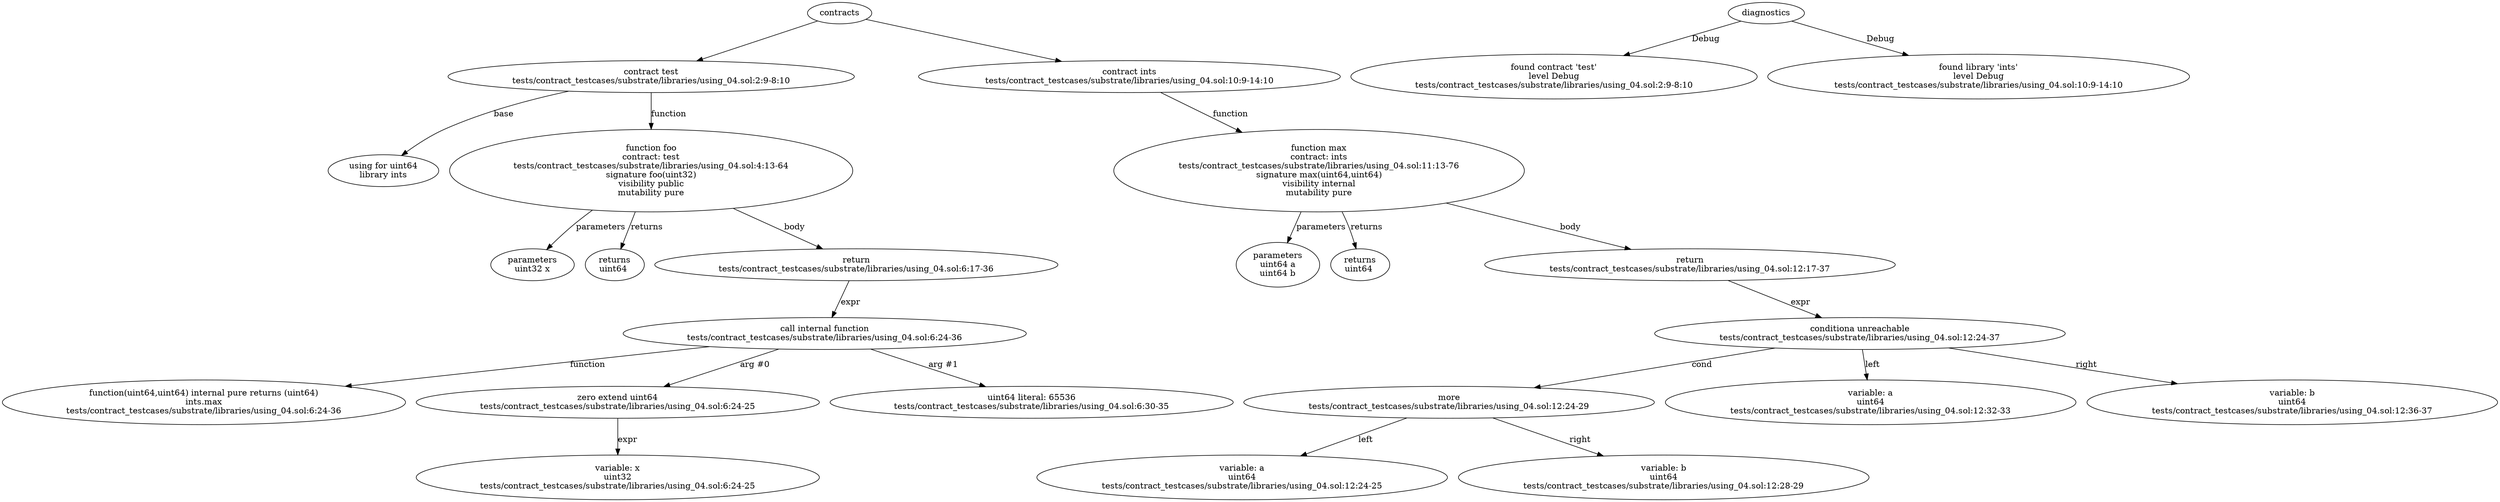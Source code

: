 strict digraph "tests/contract_testcases/substrate/libraries/using_04.sol" {
	contract [label="contract test\ntests/contract_testcases/substrate/libraries/using_04.sol:2:9-8:10"]
	using [label="using for uint64\nlibrary ints"]
	foo [label="function foo\ncontract: test\ntests/contract_testcases/substrate/libraries/using_04.sol:4:13-64\nsignature foo(uint32)\nvisibility public\nmutability pure"]
	parameters [label="parameters\nuint32 x"]
	returns [label="returns\nuint64 "]
	return [label="return\ntests/contract_testcases/substrate/libraries/using_04.sol:6:17-36"]
	call_internal_function [label="call internal function\ntests/contract_testcases/substrate/libraries/using_04.sol:6:24-36"]
	internal_function [label="function(uint64,uint64) internal pure returns (uint64)\nints.max\ntests/contract_testcases/substrate/libraries/using_04.sol:6:24-36"]
	zero_ext [label="zero extend uint64\ntests/contract_testcases/substrate/libraries/using_04.sol:6:24-25"]
	variable [label="variable: x\nuint32\ntests/contract_testcases/substrate/libraries/using_04.sol:6:24-25"]
	number_literal [label="uint64 literal: 65536\ntests/contract_testcases/substrate/libraries/using_04.sol:6:30-35"]
	contract_12 [label="contract ints\ntests/contract_testcases/substrate/libraries/using_04.sol:10:9-14:10"]
	max [label="function max\ncontract: ints\ntests/contract_testcases/substrate/libraries/using_04.sol:11:13-76\nsignature max(uint64,uint64)\nvisibility internal\nmutability pure"]
	parameters_14 [label="parameters\nuint64 a\nuint64 b"]
	returns_15 [label="returns\nuint64 "]
	return_16 [label="return\ntests/contract_testcases/substrate/libraries/using_04.sol:12:17-37"]
	conditional [label="conditiona unreachable\ntests/contract_testcases/substrate/libraries/using_04.sol:12:24-37"]
	more [label="more\ntests/contract_testcases/substrate/libraries/using_04.sol:12:24-29"]
	variable_19 [label="variable: a\nuint64\ntests/contract_testcases/substrate/libraries/using_04.sol:12:24-25"]
	variable_20 [label="variable: b\nuint64\ntests/contract_testcases/substrate/libraries/using_04.sol:12:28-29"]
	variable_21 [label="variable: a\nuint64\ntests/contract_testcases/substrate/libraries/using_04.sol:12:32-33"]
	variable_22 [label="variable: b\nuint64\ntests/contract_testcases/substrate/libraries/using_04.sol:12:36-37"]
	diagnostic [label="found contract 'test'\nlevel Debug\ntests/contract_testcases/substrate/libraries/using_04.sol:2:9-8:10"]
	diagnostic_25 [label="found library 'ints'\nlevel Debug\ntests/contract_testcases/substrate/libraries/using_04.sol:10:9-14:10"]
	contracts -> contract
	contract -> using [label="base"]
	contract -> foo [label="function"]
	foo -> parameters [label="parameters"]
	foo -> returns [label="returns"]
	foo -> return [label="body"]
	return -> call_internal_function [label="expr"]
	call_internal_function -> internal_function [label="function"]
	call_internal_function -> zero_ext [label="arg #0"]
	zero_ext -> variable [label="expr"]
	call_internal_function -> number_literal [label="arg #1"]
	contracts -> contract_12
	contract_12 -> max [label="function"]
	max -> parameters_14 [label="parameters"]
	max -> returns_15 [label="returns"]
	max -> return_16 [label="body"]
	return_16 -> conditional [label="expr"]
	conditional -> more [label="cond"]
	more -> variable_19 [label="left"]
	more -> variable_20 [label="right"]
	conditional -> variable_21 [label="left"]
	conditional -> variable_22 [label="right"]
	diagnostics -> diagnostic [label="Debug"]
	diagnostics -> diagnostic_25 [label="Debug"]
}
